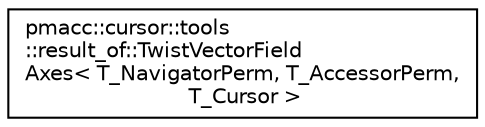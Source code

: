 digraph "Graphical Class Hierarchy"
{
 // LATEX_PDF_SIZE
  edge [fontname="Helvetica",fontsize="10",labelfontname="Helvetica",labelfontsize="10"];
  node [fontname="Helvetica",fontsize="10",shape=record];
  rankdir="LR";
  Node0 [label="pmacc::cursor::tools\l::result_of::TwistVectorField\lAxes\< T_NavigatorPerm, T_AccessorPerm,\l T_Cursor \>",height=0.2,width=0.4,color="black", fillcolor="white", style="filled",URL="$structpmacc_1_1cursor_1_1tools_1_1result__of_1_1_twist_vector_field_axes.html",tooltip="result for TwistVectorFieldAxes"];
}
